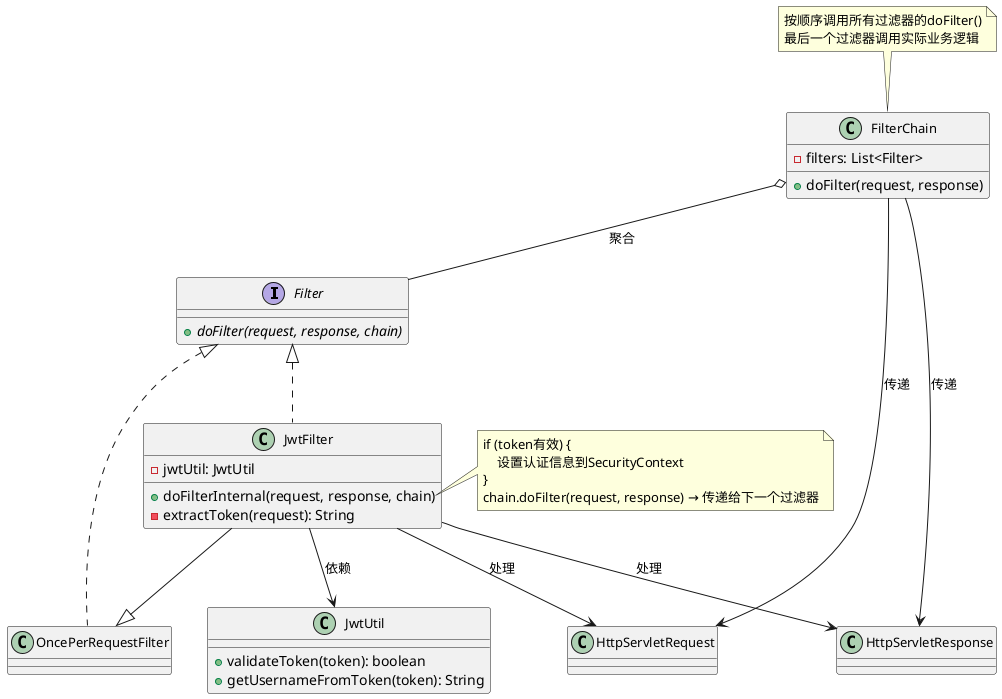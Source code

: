 @startuml
skinparam classFontSize 13
skinparam arrowsize 2

' 1. 抽象处理器接口/类
interface Filter {
    + {abstract} doFilter(request, response, chain)
}

' 2. 具体处理器（JwtFilter）
class JwtFilter {
    - jwtUtil: JwtUtil
    + doFilterInternal(request, response, chain)
    - extractToken(request): String
}

' 3. 责任链维护者（Spring Security 的 FilterChain）
class FilterChain {
    - filters: List<Filter>
    + doFilter(request, response)
}

' 4. 请求/响应对象
class HttpServletRequest
class HttpServletResponse

' 5. 其他相关类
class JwtUtil {
    + validateToken(token): boolean
    + getUsernameFromToken(token): String
}

' 关系定义
Filter <|.. JwtFilter
Filter <|.. OncePerRequestFilter
JwtFilter --|> OncePerRequestFilter
FilterChain o-- Filter : 聚合
JwtFilter --> JwtUtil : 依赖
JwtFilter --> HttpServletRequest : 处理
JwtFilter --> HttpServletResponse : 处理
FilterChain --> HttpServletRequest : 传递
FilterChain --> HttpServletResponse : 传递

note right of JwtFilter::doFilterInternal
    if (token有效) {
        设置认证信息到SecurityContext
    }
    chain.doFilter(request, response) → 传递给下一个过滤器
end note

note top of FilterChain
    按顺序调用所有过滤器的doFilter()
    最后一个过滤器调用实际业务逻辑
end note
@enduml